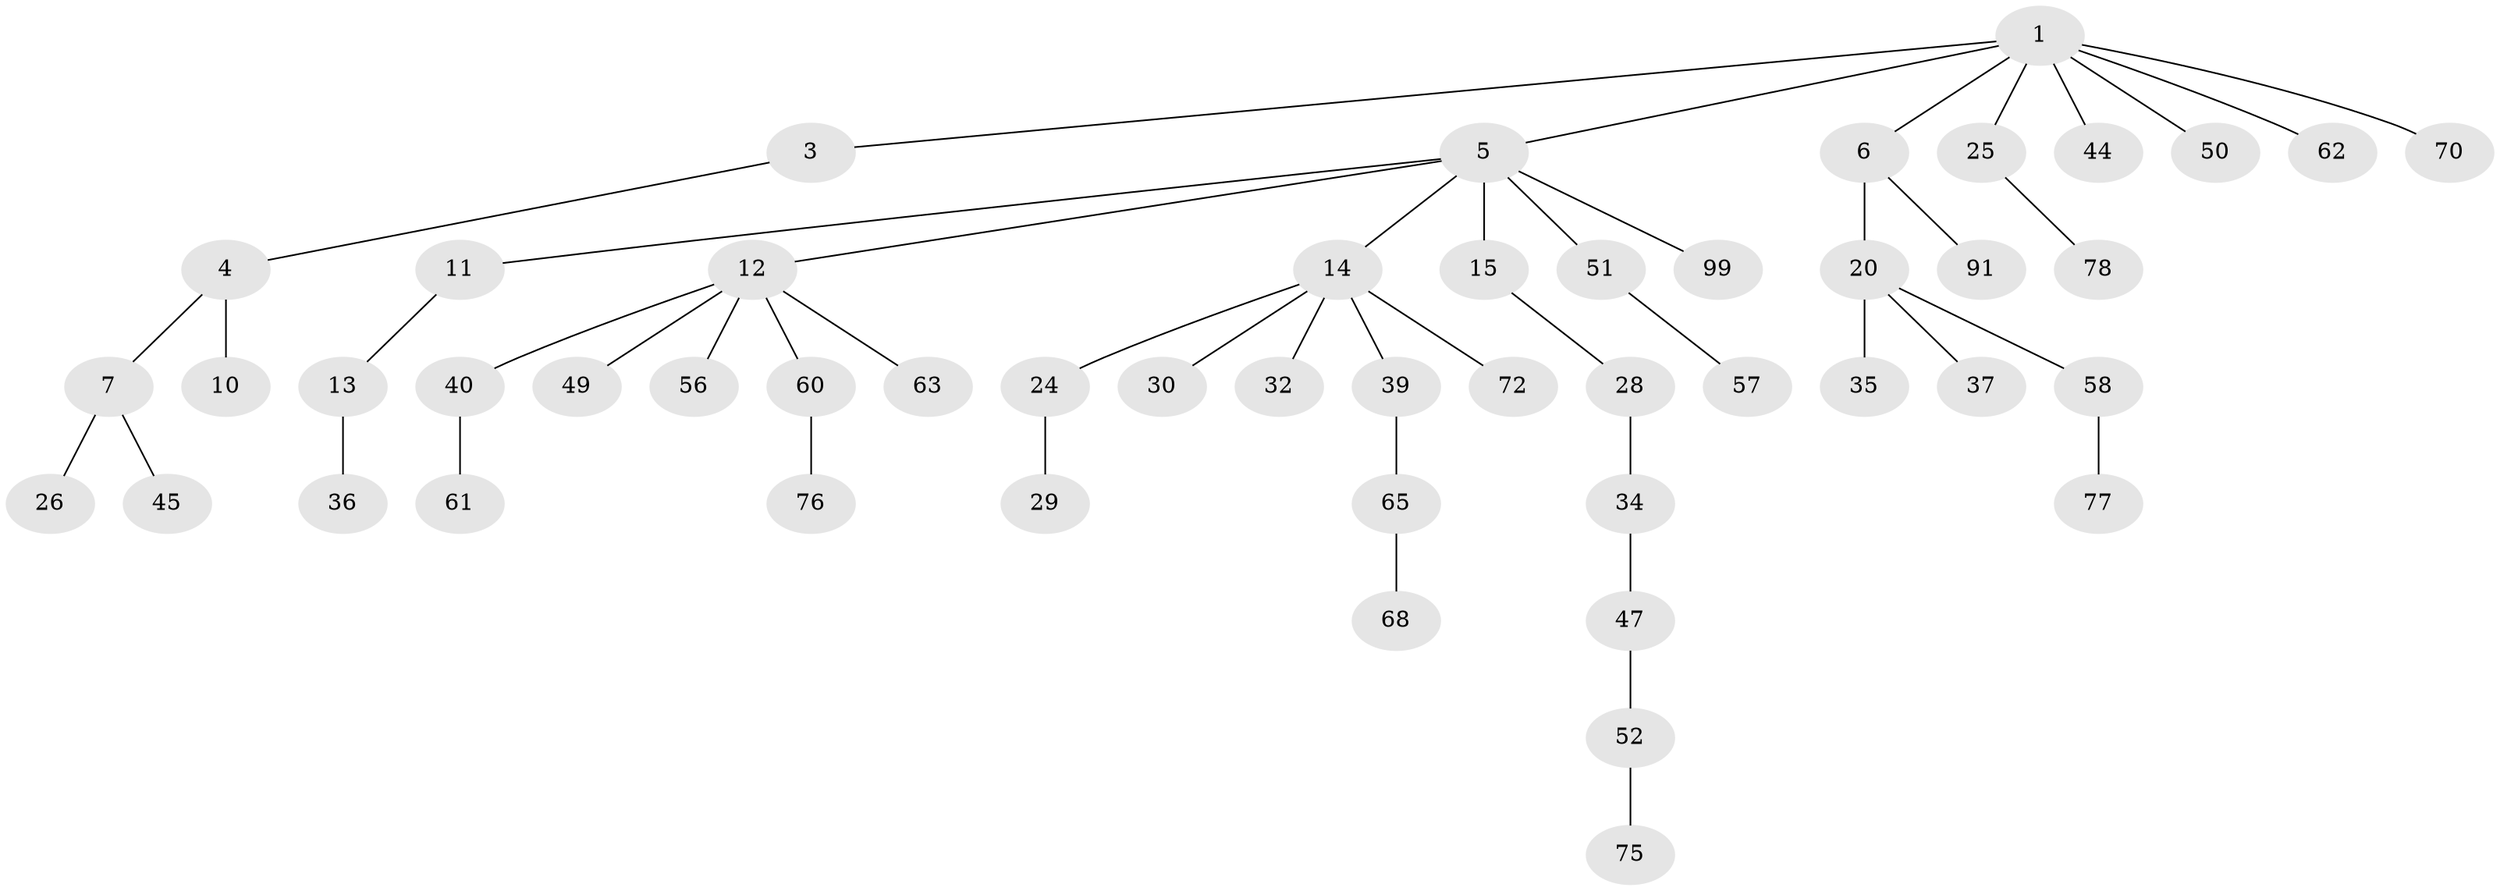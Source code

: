 // original degree distribution, {3: 0.14, 5: 0.03, 2: 0.3, 4: 0.06, 6: 0.02, 1: 0.45}
// Generated by graph-tools (version 1.1) at 2025/15/03/09/25 04:15:42]
// undirected, 50 vertices, 49 edges
graph export_dot {
graph [start="1"]
  node [color=gray90,style=filled];
  1 [super="+2+23"];
  3;
  4 [super="+94"];
  5 [super="+9"];
  6 [super="+8"];
  7 [super="+69"];
  10 [super="+55"];
  11;
  12 [super="+16+19"];
  13 [super="+22"];
  14 [super="+17+18+54"];
  15 [super="+79+73"];
  20 [super="+33+21+48"];
  24 [super="+100+59+71"];
  25 [super="+27+66"];
  26;
  28;
  29;
  30;
  32;
  34;
  35;
  36 [super="+46"];
  37;
  39;
  40 [super="+42"];
  44;
  45;
  47 [super="+97"];
  49;
  50 [super="+88"];
  51 [super="+53+64"];
  52;
  56;
  57;
  58;
  60 [super="+74+84"];
  61;
  62 [super="+67"];
  63;
  65;
  68 [super="+83"];
  70;
  72;
  75;
  76;
  77;
  78;
  91;
  99;
  1 -- 3;
  1 -- 5;
  1 -- 70;
  1 -- 6;
  1 -- 62;
  1 -- 50;
  1 -- 44;
  1 -- 25;
  3 -- 4;
  4 -- 7;
  4 -- 10;
  5 -- 51;
  5 -- 99;
  5 -- 11;
  5 -- 12;
  5 -- 14;
  5 -- 15;
  6 -- 91;
  6 -- 20;
  7 -- 26;
  7 -- 45;
  11 -- 13;
  12 -- 49;
  12 -- 40;
  12 -- 60;
  12 -- 63;
  12 -- 56;
  13 -- 36;
  14 -- 32;
  14 -- 39;
  14 -- 24;
  14 -- 30;
  14 -- 72;
  15 -- 28;
  20 -- 58;
  20 -- 35;
  20 -- 37;
  24 -- 29;
  25 -- 78;
  28 -- 34;
  34 -- 47;
  39 -- 65;
  40 -- 61;
  47 -- 52;
  51 -- 57;
  52 -- 75;
  58 -- 77;
  60 -- 76;
  65 -- 68;
}
